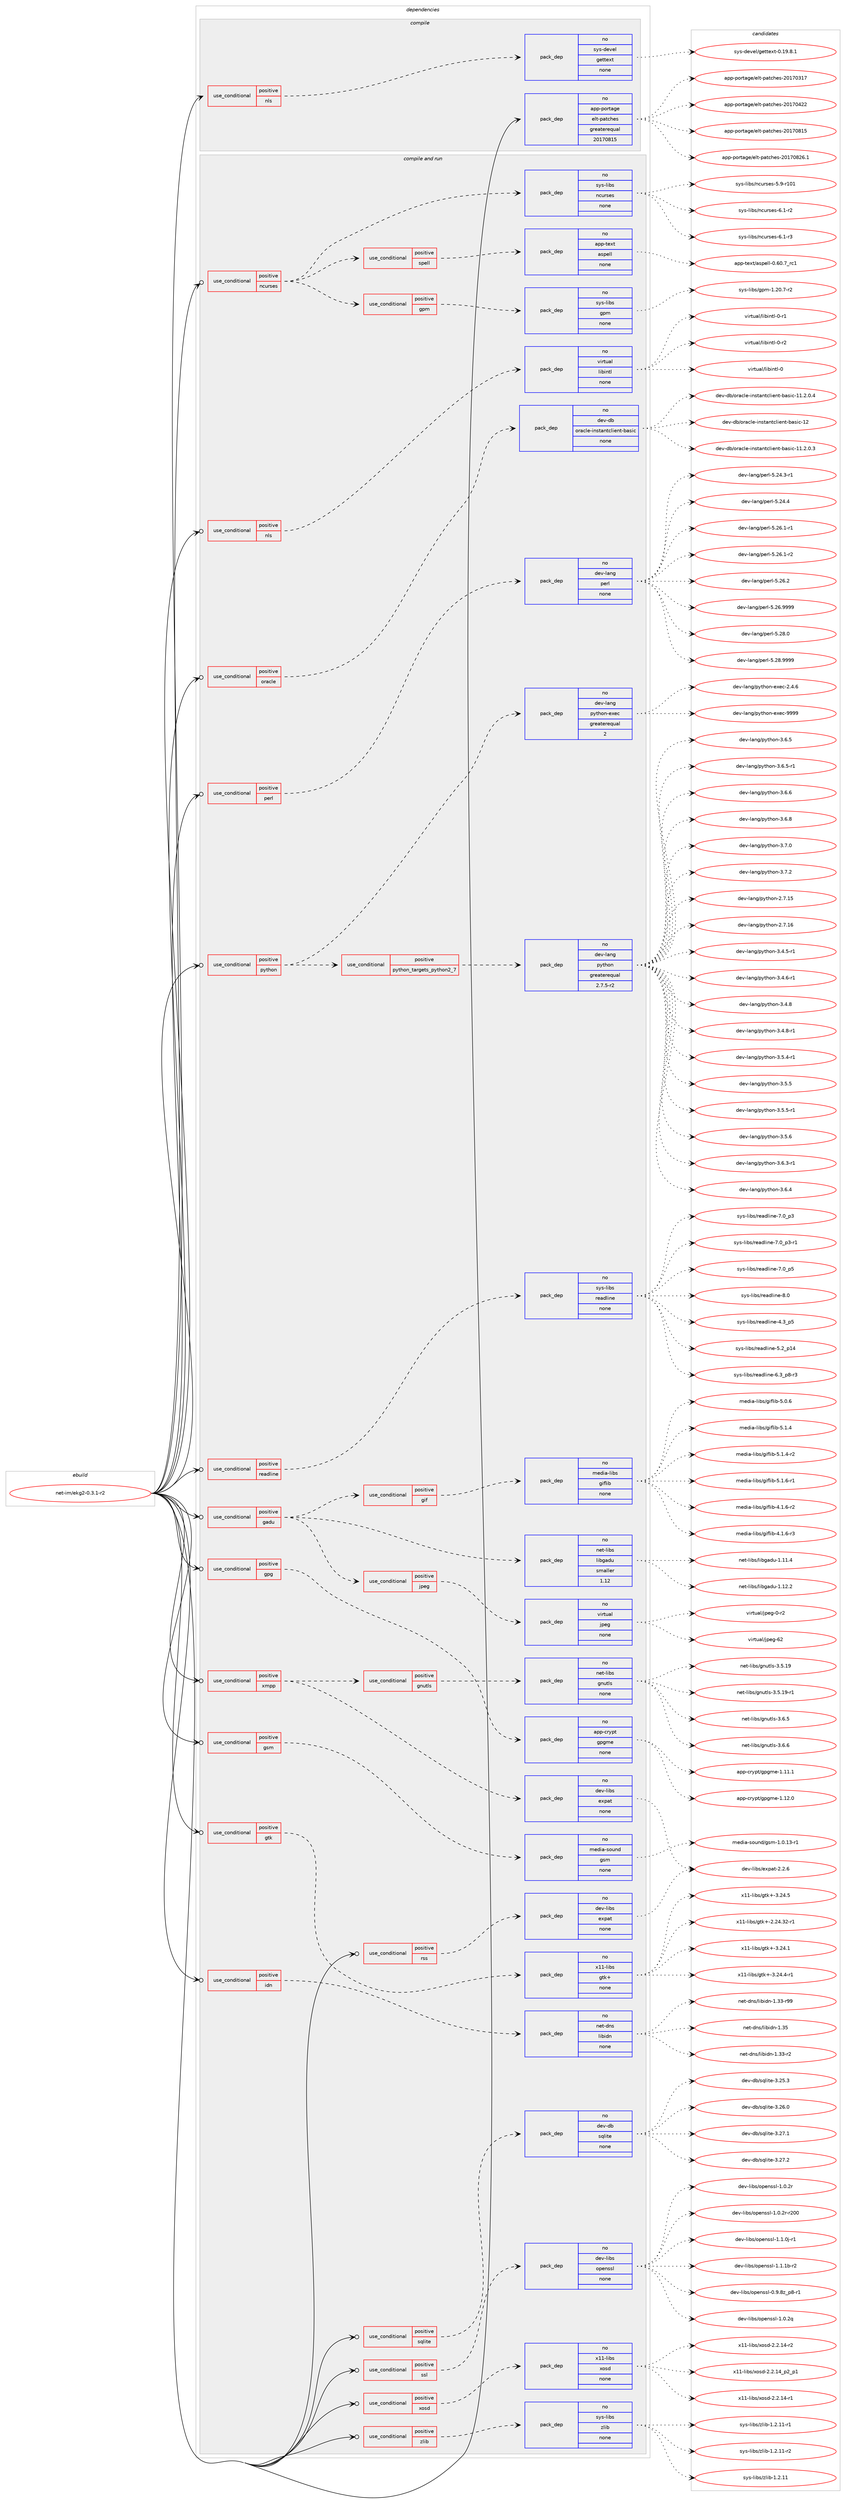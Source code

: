 digraph prolog {

# *************
# Graph options
# *************

newrank=true;
concentrate=true;
compound=true;
graph [rankdir=LR,fontname=Helvetica,fontsize=10,ranksep=1.5];#, ranksep=2.5, nodesep=0.2];
edge  [arrowhead=vee];
node  [fontname=Helvetica,fontsize=10];

# **********
# The ebuild
# **********

subgraph cluster_leftcol {
color=gray;
rank=same;
label=<<i>ebuild</i>>;
id [label="net-im/ekg2-0.3.1-r2", color=red, width=4, href="../net-im/ekg2-0.3.1-r2.svg"];
}

# ****************
# The dependencies
# ****************

subgraph cluster_midcol {
color=gray;
label=<<i>dependencies</i>>;
subgraph cluster_compile {
fillcolor="#eeeeee";
style=filled;
label=<<i>compile</i>>;
subgraph cond444971 {
dependency1654762 [label=<<TABLE BORDER="0" CELLBORDER="1" CELLSPACING="0" CELLPADDING="4"><TR><TD ROWSPAN="3" CELLPADDING="10">use_conditional</TD></TR><TR><TD>positive</TD></TR><TR><TD>nls</TD></TR></TABLE>>, shape=none, color=red];
subgraph pack1182967 {
dependency1654763 [label=<<TABLE BORDER="0" CELLBORDER="1" CELLSPACING="0" CELLPADDING="4" WIDTH="220"><TR><TD ROWSPAN="6" CELLPADDING="30">pack_dep</TD></TR><TR><TD WIDTH="110">no</TD></TR><TR><TD>sys-devel</TD></TR><TR><TD>gettext</TD></TR><TR><TD>none</TD></TR><TR><TD></TD></TR></TABLE>>, shape=none, color=blue];
}
dependency1654762:e -> dependency1654763:w [weight=20,style="dashed",arrowhead="vee"];
}
id:e -> dependency1654762:w [weight=20,style="solid",arrowhead="vee"];
subgraph pack1182968 {
dependency1654764 [label=<<TABLE BORDER="0" CELLBORDER="1" CELLSPACING="0" CELLPADDING="4" WIDTH="220"><TR><TD ROWSPAN="6" CELLPADDING="30">pack_dep</TD></TR><TR><TD WIDTH="110">no</TD></TR><TR><TD>app-portage</TD></TR><TR><TD>elt-patches</TD></TR><TR><TD>greaterequal</TD></TR><TR><TD>20170815</TD></TR></TABLE>>, shape=none, color=blue];
}
id:e -> dependency1654764:w [weight=20,style="solid",arrowhead="vee"];
}
subgraph cluster_compileandrun {
fillcolor="#eeeeee";
style=filled;
label=<<i>compile and run</i>>;
subgraph cond444972 {
dependency1654765 [label=<<TABLE BORDER="0" CELLBORDER="1" CELLSPACING="0" CELLPADDING="4"><TR><TD ROWSPAN="3" CELLPADDING="10">use_conditional</TD></TR><TR><TD>positive</TD></TR><TR><TD>gadu</TD></TR></TABLE>>, shape=none, color=red];
subgraph pack1182969 {
dependency1654766 [label=<<TABLE BORDER="0" CELLBORDER="1" CELLSPACING="0" CELLPADDING="4" WIDTH="220"><TR><TD ROWSPAN="6" CELLPADDING="30">pack_dep</TD></TR><TR><TD WIDTH="110">no</TD></TR><TR><TD>net-libs</TD></TR><TR><TD>libgadu</TD></TR><TR><TD>smaller</TD></TR><TR><TD>1.12</TD></TR></TABLE>>, shape=none, color=blue];
}
dependency1654765:e -> dependency1654766:w [weight=20,style="dashed",arrowhead="vee"];
subgraph cond444973 {
dependency1654767 [label=<<TABLE BORDER="0" CELLBORDER="1" CELLSPACING="0" CELLPADDING="4"><TR><TD ROWSPAN="3" CELLPADDING="10">use_conditional</TD></TR><TR><TD>positive</TD></TR><TR><TD>gif</TD></TR></TABLE>>, shape=none, color=red];
subgraph pack1182970 {
dependency1654768 [label=<<TABLE BORDER="0" CELLBORDER="1" CELLSPACING="0" CELLPADDING="4" WIDTH="220"><TR><TD ROWSPAN="6" CELLPADDING="30">pack_dep</TD></TR><TR><TD WIDTH="110">no</TD></TR><TR><TD>media-libs</TD></TR><TR><TD>giflib</TD></TR><TR><TD>none</TD></TR><TR><TD></TD></TR></TABLE>>, shape=none, color=blue];
}
dependency1654767:e -> dependency1654768:w [weight=20,style="dashed",arrowhead="vee"];
}
dependency1654765:e -> dependency1654767:w [weight=20,style="dashed",arrowhead="vee"];
subgraph cond444974 {
dependency1654769 [label=<<TABLE BORDER="0" CELLBORDER="1" CELLSPACING="0" CELLPADDING="4"><TR><TD ROWSPAN="3" CELLPADDING="10">use_conditional</TD></TR><TR><TD>positive</TD></TR><TR><TD>jpeg</TD></TR></TABLE>>, shape=none, color=red];
subgraph pack1182971 {
dependency1654770 [label=<<TABLE BORDER="0" CELLBORDER="1" CELLSPACING="0" CELLPADDING="4" WIDTH="220"><TR><TD ROWSPAN="6" CELLPADDING="30">pack_dep</TD></TR><TR><TD WIDTH="110">no</TD></TR><TR><TD>virtual</TD></TR><TR><TD>jpeg</TD></TR><TR><TD>none</TD></TR><TR><TD></TD></TR></TABLE>>, shape=none, color=blue];
}
dependency1654769:e -> dependency1654770:w [weight=20,style="dashed",arrowhead="vee"];
}
dependency1654765:e -> dependency1654769:w [weight=20,style="dashed",arrowhead="vee"];
}
id:e -> dependency1654765:w [weight=20,style="solid",arrowhead="odotvee"];
subgraph cond444975 {
dependency1654771 [label=<<TABLE BORDER="0" CELLBORDER="1" CELLSPACING="0" CELLPADDING="4"><TR><TD ROWSPAN="3" CELLPADDING="10">use_conditional</TD></TR><TR><TD>positive</TD></TR><TR><TD>gpg</TD></TR></TABLE>>, shape=none, color=red];
subgraph pack1182972 {
dependency1654772 [label=<<TABLE BORDER="0" CELLBORDER="1" CELLSPACING="0" CELLPADDING="4" WIDTH="220"><TR><TD ROWSPAN="6" CELLPADDING="30">pack_dep</TD></TR><TR><TD WIDTH="110">no</TD></TR><TR><TD>app-crypt</TD></TR><TR><TD>gpgme</TD></TR><TR><TD>none</TD></TR><TR><TD></TD></TR></TABLE>>, shape=none, color=blue];
}
dependency1654771:e -> dependency1654772:w [weight=20,style="dashed",arrowhead="vee"];
}
id:e -> dependency1654771:w [weight=20,style="solid",arrowhead="odotvee"];
subgraph cond444976 {
dependency1654773 [label=<<TABLE BORDER="0" CELLBORDER="1" CELLSPACING="0" CELLPADDING="4"><TR><TD ROWSPAN="3" CELLPADDING="10">use_conditional</TD></TR><TR><TD>positive</TD></TR><TR><TD>gsm</TD></TR></TABLE>>, shape=none, color=red];
subgraph pack1182973 {
dependency1654774 [label=<<TABLE BORDER="0" CELLBORDER="1" CELLSPACING="0" CELLPADDING="4" WIDTH="220"><TR><TD ROWSPAN="6" CELLPADDING="30">pack_dep</TD></TR><TR><TD WIDTH="110">no</TD></TR><TR><TD>media-sound</TD></TR><TR><TD>gsm</TD></TR><TR><TD>none</TD></TR><TR><TD></TD></TR></TABLE>>, shape=none, color=blue];
}
dependency1654773:e -> dependency1654774:w [weight=20,style="dashed",arrowhead="vee"];
}
id:e -> dependency1654773:w [weight=20,style="solid",arrowhead="odotvee"];
subgraph cond444977 {
dependency1654775 [label=<<TABLE BORDER="0" CELLBORDER="1" CELLSPACING="0" CELLPADDING="4"><TR><TD ROWSPAN="3" CELLPADDING="10">use_conditional</TD></TR><TR><TD>positive</TD></TR><TR><TD>gtk</TD></TR></TABLE>>, shape=none, color=red];
subgraph pack1182974 {
dependency1654776 [label=<<TABLE BORDER="0" CELLBORDER="1" CELLSPACING="0" CELLPADDING="4" WIDTH="220"><TR><TD ROWSPAN="6" CELLPADDING="30">pack_dep</TD></TR><TR><TD WIDTH="110">no</TD></TR><TR><TD>x11-libs</TD></TR><TR><TD>gtk+</TD></TR><TR><TD>none</TD></TR><TR><TD></TD></TR></TABLE>>, shape=none, color=blue];
}
dependency1654775:e -> dependency1654776:w [weight=20,style="dashed",arrowhead="vee"];
}
id:e -> dependency1654775:w [weight=20,style="solid",arrowhead="odotvee"];
subgraph cond444978 {
dependency1654777 [label=<<TABLE BORDER="0" CELLBORDER="1" CELLSPACING="0" CELLPADDING="4"><TR><TD ROWSPAN="3" CELLPADDING="10">use_conditional</TD></TR><TR><TD>positive</TD></TR><TR><TD>idn</TD></TR></TABLE>>, shape=none, color=red];
subgraph pack1182975 {
dependency1654778 [label=<<TABLE BORDER="0" CELLBORDER="1" CELLSPACING="0" CELLPADDING="4" WIDTH="220"><TR><TD ROWSPAN="6" CELLPADDING="30">pack_dep</TD></TR><TR><TD WIDTH="110">no</TD></TR><TR><TD>net-dns</TD></TR><TR><TD>libidn</TD></TR><TR><TD>none</TD></TR><TR><TD></TD></TR></TABLE>>, shape=none, color=blue];
}
dependency1654777:e -> dependency1654778:w [weight=20,style="dashed",arrowhead="vee"];
}
id:e -> dependency1654777:w [weight=20,style="solid",arrowhead="odotvee"];
subgraph cond444979 {
dependency1654779 [label=<<TABLE BORDER="0" CELLBORDER="1" CELLSPACING="0" CELLPADDING="4"><TR><TD ROWSPAN="3" CELLPADDING="10">use_conditional</TD></TR><TR><TD>positive</TD></TR><TR><TD>ncurses</TD></TR></TABLE>>, shape=none, color=red];
subgraph pack1182976 {
dependency1654780 [label=<<TABLE BORDER="0" CELLBORDER="1" CELLSPACING="0" CELLPADDING="4" WIDTH="220"><TR><TD ROWSPAN="6" CELLPADDING="30">pack_dep</TD></TR><TR><TD WIDTH="110">no</TD></TR><TR><TD>sys-libs</TD></TR><TR><TD>ncurses</TD></TR><TR><TD>none</TD></TR><TR><TD></TD></TR></TABLE>>, shape=none, color=blue];
}
dependency1654779:e -> dependency1654780:w [weight=20,style="dashed",arrowhead="vee"];
subgraph cond444980 {
dependency1654781 [label=<<TABLE BORDER="0" CELLBORDER="1" CELLSPACING="0" CELLPADDING="4"><TR><TD ROWSPAN="3" CELLPADDING="10">use_conditional</TD></TR><TR><TD>positive</TD></TR><TR><TD>gpm</TD></TR></TABLE>>, shape=none, color=red];
subgraph pack1182977 {
dependency1654782 [label=<<TABLE BORDER="0" CELLBORDER="1" CELLSPACING="0" CELLPADDING="4" WIDTH="220"><TR><TD ROWSPAN="6" CELLPADDING="30">pack_dep</TD></TR><TR><TD WIDTH="110">no</TD></TR><TR><TD>sys-libs</TD></TR><TR><TD>gpm</TD></TR><TR><TD>none</TD></TR><TR><TD></TD></TR></TABLE>>, shape=none, color=blue];
}
dependency1654781:e -> dependency1654782:w [weight=20,style="dashed",arrowhead="vee"];
}
dependency1654779:e -> dependency1654781:w [weight=20,style="dashed",arrowhead="vee"];
subgraph cond444981 {
dependency1654783 [label=<<TABLE BORDER="0" CELLBORDER="1" CELLSPACING="0" CELLPADDING="4"><TR><TD ROWSPAN="3" CELLPADDING="10">use_conditional</TD></TR><TR><TD>positive</TD></TR><TR><TD>spell</TD></TR></TABLE>>, shape=none, color=red];
subgraph pack1182978 {
dependency1654784 [label=<<TABLE BORDER="0" CELLBORDER="1" CELLSPACING="0" CELLPADDING="4" WIDTH="220"><TR><TD ROWSPAN="6" CELLPADDING="30">pack_dep</TD></TR><TR><TD WIDTH="110">no</TD></TR><TR><TD>app-text</TD></TR><TR><TD>aspell</TD></TR><TR><TD>none</TD></TR><TR><TD></TD></TR></TABLE>>, shape=none, color=blue];
}
dependency1654783:e -> dependency1654784:w [weight=20,style="dashed",arrowhead="vee"];
}
dependency1654779:e -> dependency1654783:w [weight=20,style="dashed",arrowhead="vee"];
}
id:e -> dependency1654779:w [weight=20,style="solid",arrowhead="odotvee"];
subgraph cond444982 {
dependency1654785 [label=<<TABLE BORDER="0" CELLBORDER="1" CELLSPACING="0" CELLPADDING="4"><TR><TD ROWSPAN="3" CELLPADDING="10">use_conditional</TD></TR><TR><TD>positive</TD></TR><TR><TD>nls</TD></TR></TABLE>>, shape=none, color=red];
subgraph pack1182979 {
dependency1654786 [label=<<TABLE BORDER="0" CELLBORDER="1" CELLSPACING="0" CELLPADDING="4" WIDTH="220"><TR><TD ROWSPAN="6" CELLPADDING="30">pack_dep</TD></TR><TR><TD WIDTH="110">no</TD></TR><TR><TD>virtual</TD></TR><TR><TD>libintl</TD></TR><TR><TD>none</TD></TR><TR><TD></TD></TR></TABLE>>, shape=none, color=blue];
}
dependency1654785:e -> dependency1654786:w [weight=20,style="dashed",arrowhead="vee"];
}
id:e -> dependency1654785:w [weight=20,style="solid",arrowhead="odotvee"];
subgraph cond444983 {
dependency1654787 [label=<<TABLE BORDER="0" CELLBORDER="1" CELLSPACING="0" CELLPADDING="4"><TR><TD ROWSPAN="3" CELLPADDING="10">use_conditional</TD></TR><TR><TD>positive</TD></TR><TR><TD>oracle</TD></TR></TABLE>>, shape=none, color=red];
subgraph pack1182980 {
dependency1654788 [label=<<TABLE BORDER="0" CELLBORDER="1" CELLSPACING="0" CELLPADDING="4" WIDTH="220"><TR><TD ROWSPAN="6" CELLPADDING="30">pack_dep</TD></TR><TR><TD WIDTH="110">no</TD></TR><TR><TD>dev-db</TD></TR><TR><TD>oracle-instantclient-basic</TD></TR><TR><TD>none</TD></TR><TR><TD></TD></TR></TABLE>>, shape=none, color=blue];
}
dependency1654787:e -> dependency1654788:w [weight=20,style="dashed",arrowhead="vee"];
}
id:e -> dependency1654787:w [weight=20,style="solid",arrowhead="odotvee"];
subgraph cond444984 {
dependency1654789 [label=<<TABLE BORDER="0" CELLBORDER="1" CELLSPACING="0" CELLPADDING="4"><TR><TD ROWSPAN="3" CELLPADDING="10">use_conditional</TD></TR><TR><TD>positive</TD></TR><TR><TD>perl</TD></TR></TABLE>>, shape=none, color=red];
subgraph pack1182981 {
dependency1654790 [label=<<TABLE BORDER="0" CELLBORDER="1" CELLSPACING="0" CELLPADDING="4" WIDTH="220"><TR><TD ROWSPAN="6" CELLPADDING="30">pack_dep</TD></TR><TR><TD WIDTH="110">no</TD></TR><TR><TD>dev-lang</TD></TR><TR><TD>perl</TD></TR><TR><TD>none</TD></TR><TR><TD></TD></TR></TABLE>>, shape=none, color=blue];
}
dependency1654789:e -> dependency1654790:w [weight=20,style="dashed",arrowhead="vee"];
}
id:e -> dependency1654789:w [weight=20,style="solid",arrowhead="odotvee"];
subgraph cond444985 {
dependency1654791 [label=<<TABLE BORDER="0" CELLBORDER="1" CELLSPACING="0" CELLPADDING="4"><TR><TD ROWSPAN="3" CELLPADDING="10">use_conditional</TD></TR><TR><TD>positive</TD></TR><TR><TD>python</TD></TR></TABLE>>, shape=none, color=red];
subgraph cond444986 {
dependency1654792 [label=<<TABLE BORDER="0" CELLBORDER="1" CELLSPACING="0" CELLPADDING="4"><TR><TD ROWSPAN="3" CELLPADDING="10">use_conditional</TD></TR><TR><TD>positive</TD></TR><TR><TD>python_targets_python2_7</TD></TR></TABLE>>, shape=none, color=red];
subgraph pack1182982 {
dependency1654793 [label=<<TABLE BORDER="0" CELLBORDER="1" CELLSPACING="0" CELLPADDING="4" WIDTH="220"><TR><TD ROWSPAN="6" CELLPADDING="30">pack_dep</TD></TR><TR><TD WIDTH="110">no</TD></TR><TR><TD>dev-lang</TD></TR><TR><TD>python</TD></TR><TR><TD>greaterequal</TD></TR><TR><TD>2.7.5-r2</TD></TR></TABLE>>, shape=none, color=blue];
}
dependency1654792:e -> dependency1654793:w [weight=20,style="dashed",arrowhead="vee"];
}
dependency1654791:e -> dependency1654792:w [weight=20,style="dashed",arrowhead="vee"];
subgraph pack1182983 {
dependency1654794 [label=<<TABLE BORDER="0" CELLBORDER="1" CELLSPACING="0" CELLPADDING="4" WIDTH="220"><TR><TD ROWSPAN="6" CELLPADDING="30">pack_dep</TD></TR><TR><TD WIDTH="110">no</TD></TR><TR><TD>dev-lang</TD></TR><TR><TD>python-exec</TD></TR><TR><TD>greaterequal</TD></TR><TR><TD>2</TD></TR></TABLE>>, shape=none, color=blue];
}
dependency1654791:e -> dependency1654794:w [weight=20,style="dashed",arrowhead="vee"];
}
id:e -> dependency1654791:w [weight=20,style="solid",arrowhead="odotvee"];
subgraph cond444987 {
dependency1654795 [label=<<TABLE BORDER="0" CELLBORDER="1" CELLSPACING="0" CELLPADDING="4"><TR><TD ROWSPAN="3" CELLPADDING="10">use_conditional</TD></TR><TR><TD>positive</TD></TR><TR><TD>readline</TD></TR></TABLE>>, shape=none, color=red];
subgraph pack1182984 {
dependency1654796 [label=<<TABLE BORDER="0" CELLBORDER="1" CELLSPACING="0" CELLPADDING="4" WIDTH="220"><TR><TD ROWSPAN="6" CELLPADDING="30">pack_dep</TD></TR><TR><TD WIDTH="110">no</TD></TR><TR><TD>sys-libs</TD></TR><TR><TD>readline</TD></TR><TR><TD>none</TD></TR><TR><TD></TD></TR></TABLE>>, shape=none, color=blue];
}
dependency1654795:e -> dependency1654796:w [weight=20,style="dashed",arrowhead="vee"];
}
id:e -> dependency1654795:w [weight=20,style="solid",arrowhead="odotvee"];
subgraph cond444988 {
dependency1654797 [label=<<TABLE BORDER="0" CELLBORDER="1" CELLSPACING="0" CELLPADDING="4"><TR><TD ROWSPAN="3" CELLPADDING="10">use_conditional</TD></TR><TR><TD>positive</TD></TR><TR><TD>rss</TD></TR></TABLE>>, shape=none, color=red];
subgraph pack1182985 {
dependency1654798 [label=<<TABLE BORDER="0" CELLBORDER="1" CELLSPACING="0" CELLPADDING="4" WIDTH="220"><TR><TD ROWSPAN="6" CELLPADDING="30">pack_dep</TD></TR><TR><TD WIDTH="110">no</TD></TR><TR><TD>dev-libs</TD></TR><TR><TD>expat</TD></TR><TR><TD>none</TD></TR><TR><TD></TD></TR></TABLE>>, shape=none, color=blue];
}
dependency1654797:e -> dependency1654798:w [weight=20,style="dashed",arrowhead="vee"];
}
id:e -> dependency1654797:w [weight=20,style="solid",arrowhead="odotvee"];
subgraph cond444989 {
dependency1654799 [label=<<TABLE BORDER="0" CELLBORDER="1" CELLSPACING="0" CELLPADDING="4"><TR><TD ROWSPAN="3" CELLPADDING="10">use_conditional</TD></TR><TR><TD>positive</TD></TR><TR><TD>sqlite</TD></TR></TABLE>>, shape=none, color=red];
subgraph pack1182986 {
dependency1654800 [label=<<TABLE BORDER="0" CELLBORDER="1" CELLSPACING="0" CELLPADDING="4" WIDTH="220"><TR><TD ROWSPAN="6" CELLPADDING="30">pack_dep</TD></TR><TR><TD WIDTH="110">no</TD></TR><TR><TD>dev-db</TD></TR><TR><TD>sqlite</TD></TR><TR><TD>none</TD></TR><TR><TD></TD></TR></TABLE>>, shape=none, color=blue];
}
dependency1654799:e -> dependency1654800:w [weight=20,style="dashed",arrowhead="vee"];
}
id:e -> dependency1654799:w [weight=20,style="solid",arrowhead="odotvee"];
subgraph cond444990 {
dependency1654801 [label=<<TABLE BORDER="0" CELLBORDER="1" CELLSPACING="0" CELLPADDING="4"><TR><TD ROWSPAN="3" CELLPADDING="10">use_conditional</TD></TR><TR><TD>positive</TD></TR><TR><TD>ssl</TD></TR></TABLE>>, shape=none, color=red];
subgraph pack1182987 {
dependency1654802 [label=<<TABLE BORDER="0" CELLBORDER="1" CELLSPACING="0" CELLPADDING="4" WIDTH="220"><TR><TD ROWSPAN="6" CELLPADDING="30">pack_dep</TD></TR><TR><TD WIDTH="110">no</TD></TR><TR><TD>dev-libs</TD></TR><TR><TD>openssl</TD></TR><TR><TD>none</TD></TR><TR><TD></TD></TR></TABLE>>, shape=none, color=blue];
}
dependency1654801:e -> dependency1654802:w [weight=20,style="dashed",arrowhead="vee"];
}
id:e -> dependency1654801:w [weight=20,style="solid",arrowhead="odotvee"];
subgraph cond444991 {
dependency1654803 [label=<<TABLE BORDER="0" CELLBORDER="1" CELLSPACING="0" CELLPADDING="4"><TR><TD ROWSPAN="3" CELLPADDING="10">use_conditional</TD></TR><TR><TD>positive</TD></TR><TR><TD>xmpp</TD></TR></TABLE>>, shape=none, color=red];
subgraph pack1182988 {
dependency1654804 [label=<<TABLE BORDER="0" CELLBORDER="1" CELLSPACING="0" CELLPADDING="4" WIDTH="220"><TR><TD ROWSPAN="6" CELLPADDING="30">pack_dep</TD></TR><TR><TD WIDTH="110">no</TD></TR><TR><TD>dev-libs</TD></TR><TR><TD>expat</TD></TR><TR><TD>none</TD></TR><TR><TD></TD></TR></TABLE>>, shape=none, color=blue];
}
dependency1654803:e -> dependency1654804:w [weight=20,style="dashed",arrowhead="vee"];
subgraph cond444992 {
dependency1654805 [label=<<TABLE BORDER="0" CELLBORDER="1" CELLSPACING="0" CELLPADDING="4"><TR><TD ROWSPAN="3" CELLPADDING="10">use_conditional</TD></TR><TR><TD>positive</TD></TR><TR><TD>gnutls</TD></TR></TABLE>>, shape=none, color=red];
subgraph pack1182989 {
dependency1654806 [label=<<TABLE BORDER="0" CELLBORDER="1" CELLSPACING="0" CELLPADDING="4" WIDTH="220"><TR><TD ROWSPAN="6" CELLPADDING="30">pack_dep</TD></TR><TR><TD WIDTH="110">no</TD></TR><TR><TD>net-libs</TD></TR><TR><TD>gnutls</TD></TR><TR><TD>none</TD></TR><TR><TD></TD></TR></TABLE>>, shape=none, color=blue];
}
dependency1654805:e -> dependency1654806:w [weight=20,style="dashed",arrowhead="vee"];
}
dependency1654803:e -> dependency1654805:w [weight=20,style="dashed",arrowhead="vee"];
}
id:e -> dependency1654803:w [weight=20,style="solid",arrowhead="odotvee"];
subgraph cond444993 {
dependency1654807 [label=<<TABLE BORDER="0" CELLBORDER="1" CELLSPACING="0" CELLPADDING="4"><TR><TD ROWSPAN="3" CELLPADDING="10">use_conditional</TD></TR><TR><TD>positive</TD></TR><TR><TD>xosd</TD></TR></TABLE>>, shape=none, color=red];
subgraph pack1182990 {
dependency1654808 [label=<<TABLE BORDER="0" CELLBORDER="1" CELLSPACING="0" CELLPADDING="4" WIDTH="220"><TR><TD ROWSPAN="6" CELLPADDING="30">pack_dep</TD></TR><TR><TD WIDTH="110">no</TD></TR><TR><TD>x11-libs</TD></TR><TR><TD>xosd</TD></TR><TR><TD>none</TD></TR><TR><TD></TD></TR></TABLE>>, shape=none, color=blue];
}
dependency1654807:e -> dependency1654808:w [weight=20,style="dashed",arrowhead="vee"];
}
id:e -> dependency1654807:w [weight=20,style="solid",arrowhead="odotvee"];
subgraph cond444994 {
dependency1654809 [label=<<TABLE BORDER="0" CELLBORDER="1" CELLSPACING="0" CELLPADDING="4"><TR><TD ROWSPAN="3" CELLPADDING="10">use_conditional</TD></TR><TR><TD>positive</TD></TR><TR><TD>zlib</TD></TR></TABLE>>, shape=none, color=red];
subgraph pack1182991 {
dependency1654810 [label=<<TABLE BORDER="0" CELLBORDER="1" CELLSPACING="0" CELLPADDING="4" WIDTH="220"><TR><TD ROWSPAN="6" CELLPADDING="30">pack_dep</TD></TR><TR><TD WIDTH="110">no</TD></TR><TR><TD>sys-libs</TD></TR><TR><TD>zlib</TD></TR><TR><TD>none</TD></TR><TR><TD></TD></TR></TABLE>>, shape=none, color=blue];
}
dependency1654809:e -> dependency1654810:w [weight=20,style="dashed",arrowhead="vee"];
}
id:e -> dependency1654809:w [weight=20,style="solid",arrowhead="odotvee"];
}
subgraph cluster_run {
fillcolor="#eeeeee";
style=filled;
label=<<i>run</i>>;
}
}

# **************
# The candidates
# **************

subgraph cluster_choices {
rank=same;
color=gray;
label=<<i>candidates</i>>;

subgraph choice1182967 {
color=black;
nodesep=1;
choice1151211154510010111810110847103101116116101120116454846495746564649 [label="sys-devel/gettext-0.19.8.1", color=red, width=4,href="../sys-devel/gettext-0.19.8.1.svg"];
dependency1654763:e -> choice1151211154510010111810110847103101116116101120116454846495746564649:w [style=dotted,weight="100"];
}
subgraph choice1182968 {
color=black;
nodesep=1;
choice97112112451121111141169710310147101108116451129711699104101115455048495548514955 [label="app-portage/elt-patches-20170317", color=red, width=4,href="../app-portage/elt-patches-20170317.svg"];
choice97112112451121111141169710310147101108116451129711699104101115455048495548525050 [label="app-portage/elt-patches-20170422", color=red, width=4,href="../app-portage/elt-patches-20170422.svg"];
choice97112112451121111141169710310147101108116451129711699104101115455048495548564953 [label="app-portage/elt-patches-20170815", color=red, width=4,href="../app-portage/elt-patches-20170815.svg"];
choice971121124511211111411697103101471011081164511297116991041011154550484955485650544649 [label="app-portage/elt-patches-20170826.1", color=red, width=4,href="../app-portage/elt-patches-20170826.1.svg"];
dependency1654764:e -> choice97112112451121111141169710310147101108116451129711699104101115455048495548514955:w [style=dotted,weight="100"];
dependency1654764:e -> choice97112112451121111141169710310147101108116451129711699104101115455048495548525050:w [style=dotted,weight="100"];
dependency1654764:e -> choice97112112451121111141169710310147101108116451129711699104101115455048495548564953:w [style=dotted,weight="100"];
dependency1654764:e -> choice971121124511211111411697103101471011081164511297116991041011154550484955485650544649:w [style=dotted,weight="100"];
}
subgraph choice1182969 {
color=black;
nodesep=1;
choice110101116451081059811547108105981039710011745494649494652 [label="net-libs/libgadu-1.11.4", color=red, width=4,href="../net-libs/libgadu-1.11.4.svg"];
choice110101116451081059811547108105981039710011745494649504650 [label="net-libs/libgadu-1.12.2", color=red, width=4,href="../net-libs/libgadu-1.12.2.svg"];
dependency1654766:e -> choice110101116451081059811547108105981039710011745494649494652:w [style=dotted,weight="100"];
dependency1654766:e -> choice110101116451081059811547108105981039710011745494649504650:w [style=dotted,weight="100"];
}
subgraph choice1182970 {
color=black;
nodesep=1;
choice10910110010597451081059811547103105102108105984552464946544511450 [label="media-libs/giflib-4.1.6-r2", color=red, width=4,href="../media-libs/giflib-4.1.6-r2.svg"];
choice10910110010597451081059811547103105102108105984552464946544511451 [label="media-libs/giflib-4.1.6-r3", color=red, width=4,href="../media-libs/giflib-4.1.6-r3.svg"];
choice1091011001059745108105981154710310510210810598455346484654 [label="media-libs/giflib-5.0.6", color=red, width=4,href="../media-libs/giflib-5.0.6.svg"];
choice1091011001059745108105981154710310510210810598455346494652 [label="media-libs/giflib-5.1.4", color=red, width=4,href="../media-libs/giflib-5.1.4.svg"];
choice10910110010597451081059811547103105102108105984553464946524511450 [label="media-libs/giflib-5.1.4-r2", color=red, width=4,href="../media-libs/giflib-5.1.4-r2.svg"];
choice10910110010597451081059811547103105102108105984553464946544511449 [label="media-libs/giflib-5.1.6-r1", color=red, width=4,href="../media-libs/giflib-5.1.6-r1.svg"];
dependency1654768:e -> choice10910110010597451081059811547103105102108105984552464946544511450:w [style=dotted,weight="100"];
dependency1654768:e -> choice10910110010597451081059811547103105102108105984552464946544511451:w [style=dotted,weight="100"];
dependency1654768:e -> choice1091011001059745108105981154710310510210810598455346484654:w [style=dotted,weight="100"];
dependency1654768:e -> choice1091011001059745108105981154710310510210810598455346494652:w [style=dotted,weight="100"];
dependency1654768:e -> choice10910110010597451081059811547103105102108105984553464946524511450:w [style=dotted,weight="100"];
dependency1654768:e -> choice10910110010597451081059811547103105102108105984553464946544511449:w [style=dotted,weight="100"];
}
subgraph choice1182971 {
color=black;
nodesep=1;
choice118105114116117971084710611210110345484511450 [label="virtual/jpeg-0-r2", color=red, width=4,href="../virtual/jpeg-0-r2.svg"];
choice1181051141161179710847106112101103455450 [label="virtual/jpeg-62", color=red, width=4,href="../virtual/jpeg-62.svg"];
dependency1654770:e -> choice118105114116117971084710611210110345484511450:w [style=dotted,weight="100"];
dependency1654770:e -> choice1181051141161179710847106112101103455450:w [style=dotted,weight="100"];
}
subgraph choice1182972 {
color=black;
nodesep=1;
choice9711211245991141211121164710311210310910145494649494649 [label="app-crypt/gpgme-1.11.1", color=red, width=4,href="../app-crypt/gpgme-1.11.1.svg"];
choice9711211245991141211121164710311210310910145494649504648 [label="app-crypt/gpgme-1.12.0", color=red, width=4,href="../app-crypt/gpgme-1.12.0.svg"];
dependency1654772:e -> choice9711211245991141211121164710311210310910145494649494649:w [style=dotted,weight="100"];
dependency1654772:e -> choice9711211245991141211121164710311210310910145494649504648:w [style=dotted,weight="100"];
}
subgraph choice1182973 {
color=black;
nodesep=1;
choice109101100105974511511111711010047103115109454946484649514511449 [label="media-sound/gsm-1.0.13-r1", color=red, width=4,href="../media-sound/gsm-1.0.13-r1.svg"];
dependency1654774:e -> choice109101100105974511511111711010047103115109454946484649514511449:w [style=dotted,weight="100"];
}
subgraph choice1182974 {
color=black;
nodesep=1;
choice12049494510810598115471031161074345504650524651504511449 [label="x11-libs/gtk+-2.24.32-r1", color=red, width=4,href="../x11-libs/gtk+-2.24.32-r1.svg"];
choice12049494510810598115471031161074345514650524649 [label="x11-libs/gtk+-3.24.1", color=red, width=4,href="../x11-libs/gtk+-3.24.1.svg"];
choice120494945108105981154710311610743455146505246524511449 [label="x11-libs/gtk+-3.24.4-r1", color=red, width=4,href="../x11-libs/gtk+-3.24.4-r1.svg"];
choice12049494510810598115471031161074345514650524653 [label="x11-libs/gtk+-3.24.5", color=red, width=4,href="../x11-libs/gtk+-3.24.5.svg"];
dependency1654776:e -> choice12049494510810598115471031161074345504650524651504511449:w [style=dotted,weight="100"];
dependency1654776:e -> choice12049494510810598115471031161074345514650524649:w [style=dotted,weight="100"];
dependency1654776:e -> choice120494945108105981154710311610743455146505246524511449:w [style=dotted,weight="100"];
dependency1654776:e -> choice12049494510810598115471031161074345514650524653:w [style=dotted,weight="100"];
}
subgraph choice1182975 {
color=black;
nodesep=1;
choice11010111645100110115471081059810510011045494651514511450 [label="net-dns/libidn-1.33-r2", color=red, width=4,href="../net-dns/libidn-1.33-r2.svg"];
choice1101011164510011011547108105981051001104549465151451145757 [label="net-dns/libidn-1.33-r99", color=red, width=4,href="../net-dns/libidn-1.33-r99.svg"];
choice1101011164510011011547108105981051001104549465153 [label="net-dns/libidn-1.35", color=red, width=4,href="../net-dns/libidn-1.35.svg"];
dependency1654778:e -> choice11010111645100110115471081059810510011045494651514511450:w [style=dotted,weight="100"];
dependency1654778:e -> choice1101011164510011011547108105981051001104549465151451145757:w [style=dotted,weight="100"];
dependency1654778:e -> choice1101011164510011011547108105981051001104549465153:w [style=dotted,weight="100"];
}
subgraph choice1182976 {
color=black;
nodesep=1;
choice115121115451081059811547110991171141151011154553465745114494849 [label="sys-libs/ncurses-5.9-r101", color=red, width=4,href="../sys-libs/ncurses-5.9-r101.svg"];
choice11512111545108105981154711099117114115101115455446494511450 [label="sys-libs/ncurses-6.1-r2", color=red, width=4,href="../sys-libs/ncurses-6.1-r2.svg"];
choice11512111545108105981154711099117114115101115455446494511451 [label="sys-libs/ncurses-6.1-r3", color=red, width=4,href="../sys-libs/ncurses-6.1-r3.svg"];
dependency1654780:e -> choice115121115451081059811547110991171141151011154553465745114494849:w [style=dotted,weight="100"];
dependency1654780:e -> choice11512111545108105981154711099117114115101115455446494511450:w [style=dotted,weight="100"];
dependency1654780:e -> choice11512111545108105981154711099117114115101115455446494511451:w [style=dotted,weight="100"];
}
subgraph choice1182977 {
color=black;
nodesep=1;
choice115121115451081059811547103112109454946504846554511450 [label="sys-libs/gpm-1.20.7-r2", color=red, width=4,href="../sys-libs/gpm-1.20.7-r2.svg"];
dependency1654782:e -> choice115121115451081059811547103112109454946504846554511450:w [style=dotted,weight="100"];
}
subgraph choice1182978 {
color=black;
nodesep=1;
choice9711211245116101120116479711511210110810845484654484655951149949 [label="app-text/aspell-0.60.7_rc1", color=red, width=4,href="../app-text/aspell-0.60.7_rc1.svg"];
dependency1654784:e -> choice9711211245116101120116479711511210110810845484654484655951149949:w [style=dotted,weight="100"];
}
subgraph choice1182979 {
color=black;
nodesep=1;
choice1181051141161179710847108105981051101161084548 [label="virtual/libintl-0", color=red, width=4,href="../virtual/libintl-0.svg"];
choice11810511411611797108471081059810511011610845484511449 [label="virtual/libintl-0-r1", color=red, width=4,href="../virtual/libintl-0-r1.svg"];
choice11810511411611797108471081059810511011610845484511450 [label="virtual/libintl-0-r2", color=red, width=4,href="../virtual/libintl-0-r2.svg"];
dependency1654786:e -> choice1181051141161179710847108105981051101161084548:w [style=dotted,weight="100"];
dependency1654786:e -> choice11810511411611797108471081059810511011610845484511449:w [style=dotted,weight="100"];
dependency1654786:e -> choice11810511411611797108471081059810511011610845484511450:w [style=dotted,weight="100"];
}
subgraph choice1182980 {
color=black;
nodesep=1;
choice100101118451009847111114979910810145105110115116971101169910810510111011645989711510599454949465046484651 [label="dev-db/oracle-instantclient-basic-11.2.0.3", color=red, width=4,href="../dev-db/oracle-instantclient-basic-11.2.0.3.svg"];
choice100101118451009847111114979910810145105110115116971101169910810510111011645989711510599454949465046484652 [label="dev-db/oracle-instantclient-basic-11.2.0.4", color=red, width=4,href="../dev-db/oracle-instantclient-basic-11.2.0.4.svg"];
choice100101118451009847111114979910810145105110115116971101169910810510111011645989711510599454950 [label="dev-db/oracle-instantclient-basic-12", color=red, width=4,href="../dev-db/oracle-instantclient-basic-12.svg"];
dependency1654788:e -> choice100101118451009847111114979910810145105110115116971101169910810510111011645989711510599454949465046484651:w [style=dotted,weight="100"];
dependency1654788:e -> choice100101118451009847111114979910810145105110115116971101169910810510111011645989711510599454949465046484652:w [style=dotted,weight="100"];
dependency1654788:e -> choice100101118451009847111114979910810145105110115116971101169910810510111011645989711510599454950:w [style=dotted,weight="100"];
}
subgraph choice1182981 {
color=black;
nodesep=1;
choice100101118451089711010347112101114108455346505246514511449 [label="dev-lang/perl-5.24.3-r1", color=red, width=4,href="../dev-lang/perl-5.24.3-r1.svg"];
choice10010111845108971101034711210111410845534650524652 [label="dev-lang/perl-5.24.4", color=red, width=4,href="../dev-lang/perl-5.24.4.svg"];
choice100101118451089711010347112101114108455346505446494511449 [label="dev-lang/perl-5.26.1-r1", color=red, width=4,href="../dev-lang/perl-5.26.1-r1.svg"];
choice100101118451089711010347112101114108455346505446494511450 [label="dev-lang/perl-5.26.1-r2", color=red, width=4,href="../dev-lang/perl-5.26.1-r2.svg"];
choice10010111845108971101034711210111410845534650544650 [label="dev-lang/perl-5.26.2", color=red, width=4,href="../dev-lang/perl-5.26.2.svg"];
choice10010111845108971101034711210111410845534650544657575757 [label="dev-lang/perl-5.26.9999", color=red, width=4,href="../dev-lang/perl-5.26.9999.svg"];
choice10010111845108971101034711210111410845534650564648 [label="dev-lang/perl-5.28.0", color=red, width=4,href="../dev-lang/perl-5.28.0.svg"];
choice10010111845108971101034711210111410845534650564657575757 [label="dev-lang/perl-5.28.9999", color=red, width=4,href="../dev-lang/perl-5.28.9999.svg"];
dependency1654790:e -> choice100101118451089711010347112101114108455346505246514511449:w [style=dotted,weight="100"];
dependency1654790:e -> choice10010111845108971101034711210111410845534650524652:w [style=dotted,weight="100"];
dependency1654790:e -> choice100101118451089711010347112101114108455346505446494511449:w [style=dotted,weight="100"];
dependency1654790:e -> choice100101118451089711010347112101114108455346505446494511450:w [style=dotted,weight="100"];
dependency1654790:e -> choice10010111845108971101034711210111410845534650544650:w [style=dotted,weight="100"];
dependency1654790:e -> choice10010111845108971101034711210111410845534650544657575757:w [style=dotted,weight="100"];
dependency1654790:e -> choice10010111845108971101034711210111410845534650564648:w [style=dotted,weight="100"];
dependency1654790:e -> choice10010111845108971101034711210111410845534650564657575757:w [style=dotted,weight="100"];
}
subgraph choice1182982 {
color=black;
nodesep=1;
choice10010111845108971101034711212111610411111045504655464953 [label="dev-lang/python-2.7.15", color=red, width=4,href="../dev-lang/python-2.7.15.svg"];
choice10010111845108971101034711212111610411111045504655464954 [label="dev-lang/python-2.7.16", color=red, width=4,href="../dev-lang/python-2.7.16.svg"];
choice1001011184510897110103471121211161041111104551465246534511449 [label="dev-lang/python-3.4.5-r1", color=red, width=4,href="../dev-lang/python-3.4.5-r1.svg"];
choice1001011184510897110103471121211161041111104551465246544511449 [label="dev-lang/python-3.4.6-r1", color=red, width=4,href="../dev-lang/python-3.4.6-r1.svg"];
choice100101118451089711010347112121116104111110455146524656 [label="dev-lang/python-3.4.8", color=red, width=4,href="../dev-lang/python-3.4.8.svg"];
choice1001011184510897110103471121211161041111104551465246564511449 [label="dev-lang/python-3.4.8-r1", color=red, width=4,href="../dev-lang/python-3.4.8-r1.svg"];
choice1001011184510897110103471121211161041111104551465346524511449 [label="dev-lang/python-3.5.4-r1", color=red, width=4,href="../dev-lang/python-3.5.4-r1.svg"];
choice100101118451089711010347112121116104111110455146534653 [label="dev-lang/python-3.5.5", color=red, width=4,href="../dev-lang/python-3.5.5.svg"];
choice1001011184510897110103471121211161041111104551465346534511449 [label="dev-lang/python-3.5.5-r1", color=red, width=4,href="../dev-lang/python-3.5.5-r1.svg"];
choice100101118451089711010347112121116104111110455146534654 [label="dev-lang/python-3.5.6", color=red, width=4,href="../dev-lang/python-3.5.6.svg"];
choice1001011184510897110103471121211161041111104551465446514511449 [label="dev-lang/python-3.6.3-r1", color=red, width=4,href="../dev-lang/python-3.6.3-r1.svg"];
choice100101118451089711010347112121116104111110455146544652 [label="dev-lang/python-3.6.4", color=red, width=4,href="../dev-lang/python-3.6.4.svg"];
choice100101118451089711010347112121116104111110455146544653 [label="dev-lang/python-3.6.5", color=red, width=4,href="../dev-lang/python-3.6.5.svg"];
choice1001011184510897110103471121211161041111104551465446534511449 [label="dev-lang/python-3.6.5-r1", color=red, width=4,href="../dev-lang/python-3.6.5-r1.svg"];
choice100101118451089711010347112121116104111110455146544654 [label="dev-lang/python-3.6.6", color=red, width=4,href="../dev-lang/python-3.6.6.svg"];
choice100101118451089711010347112121116104111110455146544656 [label="dev-lang/python-3.6.8", color=red, width=4,href="../dev-lang/python-3.6.8.svg"];
choice100101118451089711010347112121116104111110455146554648 [label="dev-lang/python-3.7.0", color=red, width=4,href="../dev-lang/python-3.7.0.svg"];
choice100101118451089711010347112121116104111110455146554650 [label="dev-lang/python-3.7.2", color=red, width=4,href="../dev-lang/python-3.7.2.svg"];
dependency1654793:e -> choice10010111845108971101034711212111610411111045504655464953:w [style=dotted,weight="100"];
dependency1654793:e -> choice10010111845108971101034711212111610411111045504655464954:w [style=dotted,weight="100"];
dependency1654793:e -> choice1001011184510897110103471121211161041111104551465246534511449:w [style=dotted,weight="100"];
dependency1654793:e -> choice1001011184510897110103471121211161041111104551465246544511449:w [style=dotted,weight="100"];
dependency1654793:e -> choice100101118451089711010347112121116104111110455146524656:w [style=dotted,weight="100"];
dependency1654793:e -> choice1001011184510897110103471121211161041111104551465246564511449:w [style=dotted,weight="100"];
dependency1654793:e -> choice1001011184510897110103471121211161041111104551465346524511449:w [style=dotted,weight="100"];
dependency1654793:e -> choice100101118451089711010347112121116104111110455146534653:w [style=dotted,weight="100"];
dependency1654793:e -> choice1001011184510897110103471121211161041111104551465346534511449:w [style=dotted,weight="100"];
dependency1654793:e -> choice100101118451089711010347112121116104111110455146534654:w [style=dotted,weight="100"];
dependency1654793:e -> choice1001011184510897110103471121211161041111104551465446514511449:w [style=dotted,weight="100"];
dependency1654793:e -> choice100101118451089711010347112121116104111110455146544652:w [style=dotted,weight="100"];
dependency1654793:e -> choice100101118451089711010347112121116104111110455146544653:w [style=dotted,weight="100"];
dependency1654793:e -> choice1001011184510897110103471121211161041111104551465446534511449:w [style=dotted,weight="100"];
dependency1654793:e -> choice100101118451089711010347112121116104111110455146544654:w [style=dotted,weight="100"];
dependency1654793:e -> choice100101118451089711010347112121116104111110455146544656:w [style=dotted,weight="100"];
dependency1654793:e -> choice100101118451089711010347112121116104111110455146554648:w [style=dotted,weight="100"];
dependency1654793:e -> choice100101118451089711010347112121116104111110455146554650:w [style=dotted,weight="100"];
}
subgraph choice1182983 {
color=black;
nodesep=1;
choice1001011184510897110103471121211161041111104510112010199455046524654 [label="dev-lang/python-exec-2.4.6", color=red, width=4,href="../dev-lang/python-exec-2.4.6.svg"];
choice10010111845108971101034711212111610411111045101120101994557575757 [label="dev-lang/python-exec-9999", color=red, width=4,href="../dev-lang/python-exec-9999.svg"];
dependency1654794:e -> choice1001011184510897110103471121211161041111104510112010199455046524654:w [style=dotted,weight="100"];
dependency1654794:e -> choice10010111845108971101034711212111610411111045101120101994557575757:w [style=dotted,weight="100"];
}
subgraph choice1182984 {
color=black;
nodesep=1;
choice11512111545108105981154711410197100108105110101455246519511253 [label="sys-libs/readline-4.3_p5", color=red, width=4,href="../sys-libs/readline-4.3_p5.svg"];
choice1151211154510810598115471141019710010810511010145534650951124952 [label="sys-libs/readline-5.2_p14", color=red, width=4,href="../sys-libs/readline-5.2_p14.svg"];
choice115121115451081059811547114101971001081051101014554465195112564511451 [label="sys-libs/readline-6.3_p8-r3", color=red, width=4,href="../sys-libs/readline-6.3_p8-r3.svg"];
choice11512111545108105981154711410197100108105110101455546489511251 [label="sys-libs/readline-7.0_p3", color=red, width=4,href="../sys-libs/readline-7.0_p3.svg"];
choice115121115451081059811547114101971001081051101014555464895112514511449 [label="sys-libs/readline-7.0_p3-r1", color=red, width=4,href="../sys-libs/readline-7.0_p3-r1.svg"];
choice11512111545108105981154711410197100108105110101455546489511253 [label="sys-libs/readline-7.0_p5", color=red, width=4,href="../sys-libs/readline-7.0_p5.svg"];
choice1151211154510810598115471141019710010810511010145564648 [label="sys-libs/readline-8.0", color=red, width=4,href="../sys-libs/readline-8.0.svg"];
dependency1654796:e -> choice11512111545108105981154711410197100108105110101455246519511253:w [style=dotted,weight="100"];
dependency1654796:e -> choice1151211154510810598115471141019710010810511010145534650951124952:w [style=dotted,weight="100"];
dependency1654796:e -> choice115121115451081059811547114101971001081051101014554465195112564511451:w [style=dotted,weight="100"];
dependency1654796:e -> choice11512111545108105981154711410197100108105110101455546489511251:w [style=dotted,weight="100"];
dependency1654796:e -> choice115121115451081059811547114101971001081051101014555464895112514511449:w [style=dotted,weight="100"];
dependency1654796:e -> choice11512111545108105981154711410197100108105110101455546489511253:w [style=dotted,weight="100"];
dependency1654796:e -> choice1151211154510810598115471141019710010810511010145564648:w [style=dotted,weight="100"];
}
subgraph choice1182985 {
color=black;
nodesep=1;
choice10010111845108105981154710112011297116455046504654 [label="dev-libs/expat-2.2.6", color=red, width=4,href="../dev-libs/expat-2.2.6.svg"];
dependency1654798:e -> choice10010111845108105981154710112011297116455046504654:w [style=dotted,weight="100"];
}
subgraph choice1182986 {
color=black;
nodesep=1;
choice10010111845100984711511310810511610145514650534651 [label="dev-db/sqlite-3.25.3", color=red, width=4,href="../dev-db/sqlite-3.25.3.svg"];
choice10010111845100984711511310810511610145514650544648 [label="dev-db/sqlite-3.26.0", color=red, width=4,href="../dev-db/sqlite-3.26.0.svg"];
choice10010111845100984711511310810511610145514650554649 [label="dev-db/sqlite-3.27.1", color=red, width=4,href="../dev-db/sqlite-3.27.1.svg"];
choice10010111845100984711511310810511610145514650554650 [label="dev-db/sqlite-3.27.2", color=red, width=4,href="../dev-db/sqlite-3.27.2.svg"];
dependency1654800:e -> choice10010111845100984711511310810511610145514650534651:w [style=dotted,weight="100"];
dependency1654800:e -> choice10010111845100984711511310810511610145514650544648:w [style=dotted,weight="100"];
dependency1654800:e -> choice10010111845100984711511310810511610145514650554649:w [style=dotted,weight="100"];
dependency1654800:e -> choice10010111845100984711511310810511610145514650554650:w [style=dotted,weight="100"];
}
subgraph choice1182987 {
color=black;
nodesep=1;
choice10010111845108105981154711111210111011511510845484657465612295112564511449 [label="dev-libs/openssl-0.9.8z_p8-r1", color=red, width=4,href="../dev-libs/openssl-0.9.8z_p8-r1.svg"];
choice100101118451081059811547111112101110115115108454946484650113 [label="dev-libs/openssl-1.0.2q", color=red, width=4,href="../dev-libs/openssl-1.0.2q.svg"];
choice100101118451081059811547111112101110115115108454946484650114 [label="dev-libs/openssl-1.0.2r", color=red, width=4,href="../dev-libs/openssl-1.0.2r.svg"];
choice10010111845108105981154711111210111011511510845494648465011445114504848 [label="dev-libs/openssl-1.0.2r-r200", color=red, width=4,href="../dev-libs/openssl-1.0.2r-r200.svg"];
choice1001011184510810598115471111121011101151151084549464946481064511449 [label="dev-libs/openssl-1.1.0j-r1", color=red, width=4,href="../dev-libs/openssl-1.1.0j-r1.svg"];
choice100101118451081059811547111112101110115115108454946494649984511450 [label="dev-libs/openssl-1.1.1b-r2", color=red, width=4,href="../dev-libs/openssl-1.1.1b-r2.svg"];
dependency1654802:e -> choice10010111845108105981154711111210111011511510845484657465612295112564511449:w [style=dotted,weight="100"];
dependency1654802:e -> choice100101118451081059811547111112101110115115108454946484650113:w [style=dotted,weight="100"];
dependency1654802:e -> choice100101118451081059811547111112101110115115108454946484650114:w [style=dotted,weight="100"];
dependency1654802:e -> choice10010111845108105981154711111210111011511510845494648465011445114504848:w [style=dotted,weight="100"];
dependency1654802:e -> choice1001011184510810598115471111121011101151151084549464946481064511449:w [style=dotted,weight="100"];
dependency1654802:e -> choice100101118451081059811547111112101110115115108454946494649984511450:w [style=dotted,weight="100"];
}
subgraph choice1182988 {
color=black;
nodesep=1;
choice10010111845108105981154710112011297116455046504654 [label="dev-libs/expat-2.2.6", color=red, width=4,href="../dev-libs/expat-2.2.6.svg"];
dependency1654804:e -> choice10010111845108105981154710112011297116455046504654:w [style=dotted,weight="100"];
}
subgraph choice1182989 {
color=black;
nodesep=1;
choice11010111645108105981154710311011711610811545514653464957 [label="net-libs/gnutls-3.5.19", color=red, width=4,href="../net-libs/gnutls-3.5.19.svg"];
choice110101116451081059811547103110117116108115455146534649574511449 [label="net-libs/gnutls-3.5.19-r1", color=red, width=4,href="../net-libs/gnutls-3.5.19-r1.svg"];
choice110101116451081059811547103110117116108115455146544653 [label="net-libs/gnutls-3.6.5", color=red, width=4,href="../net-libs/gnutls-3.6.5.svg"];
choice110101116451081059811547103110117116108115455146544654 [label="net-libs/gnutls-3.6.6", color=red, width=4,href="../net-libs/gnutls-3.6.6.svg"];
dependency1654806:e -> choice11010111645108105981154710311011711610811545514653464957:w [style=dotted,weight="100"];
dependency1654806:e -> choice110101116451081059811547103110117116108115455146534649574511449:w [style=dotted,weight="100"];
dependency1654806:e -> choice110101116451081059811547103110117116108115455146544653:w [style=dotted,weight="100"];
dependency1654806:e -> choice110101116451081059811547103110117116108115455146544654:w [style=dotted,weight="100"];
}
subgraph choice1182990 {
color=black;
nodesep=1;
choice1204949451081059811547120111115100455046504649524511449 [label="x11-libs/xosd-2.2.14-r1", color=red, width=4,href="../x11-libs/xosd-2.2.14-r1.svg"];
choice1204949451081059811547120111115100455046504649524511450 [label="x11-libs/xosd-2.2.14-r2", color=red, width=4,href="../x11-libs/xosd-2.2.14-r2.svg"];
choice12049494510810598115471201111151004550465046495295112509511249 [label="x11-libs/xosd-2.2.14_p2_p1", color=red, width=4,href="../x11-libs/xosd-2.2.14_p2_p1.svg"];
dependency1654808:e -> choice1204949451081059811547120111115100455046504649524511449:w [style=dotted,weight="100"];
dependency1654808:e -> choice1204949451081059811547120111115100455046504649524511450:w [style=dotted,weight="100"];
dependency1654808:e -> choice12049494510810598115471201111151004550465046495295112509511249:w [style=dotted,weight="100"];
}
subgraph choice1182991 {
color=black;
nodesep=1;
choice1151211154510810598115471221081059845494650464949 [label="sys-libs/zlib-1.2.11", color=red, width=4,href="../sys-libs/zlib-1.2.11.svg"];
choice11512111545108105981154712210810598454946504649494511449 [label="sys-libs/zlib-1.2.11-r1", color=red, width=4,href="../sys-libs/zlib-1.2.11-r1.svg"];
choice11512111545108105981154712210810598454946504649494511450 [label="sys-libs/zlib-1.2.11-r2", color=red, width=4,href="../sys-libs/zlib-1.2.11-r2.svg"];
dependency1654810:e -> choice1151211154510810598115471221081059845494650464949:w [style=dotted,weight="100"];
dependency1654810:e -> choice11512111545108105981154712210810598454946504649494511449:w [style=dotted,weight="100"];
dependency1654810:e -> choice11512111545108105981154712210810598454946504649494511450:w [style=dotted,weight="100"];
}
}

}
